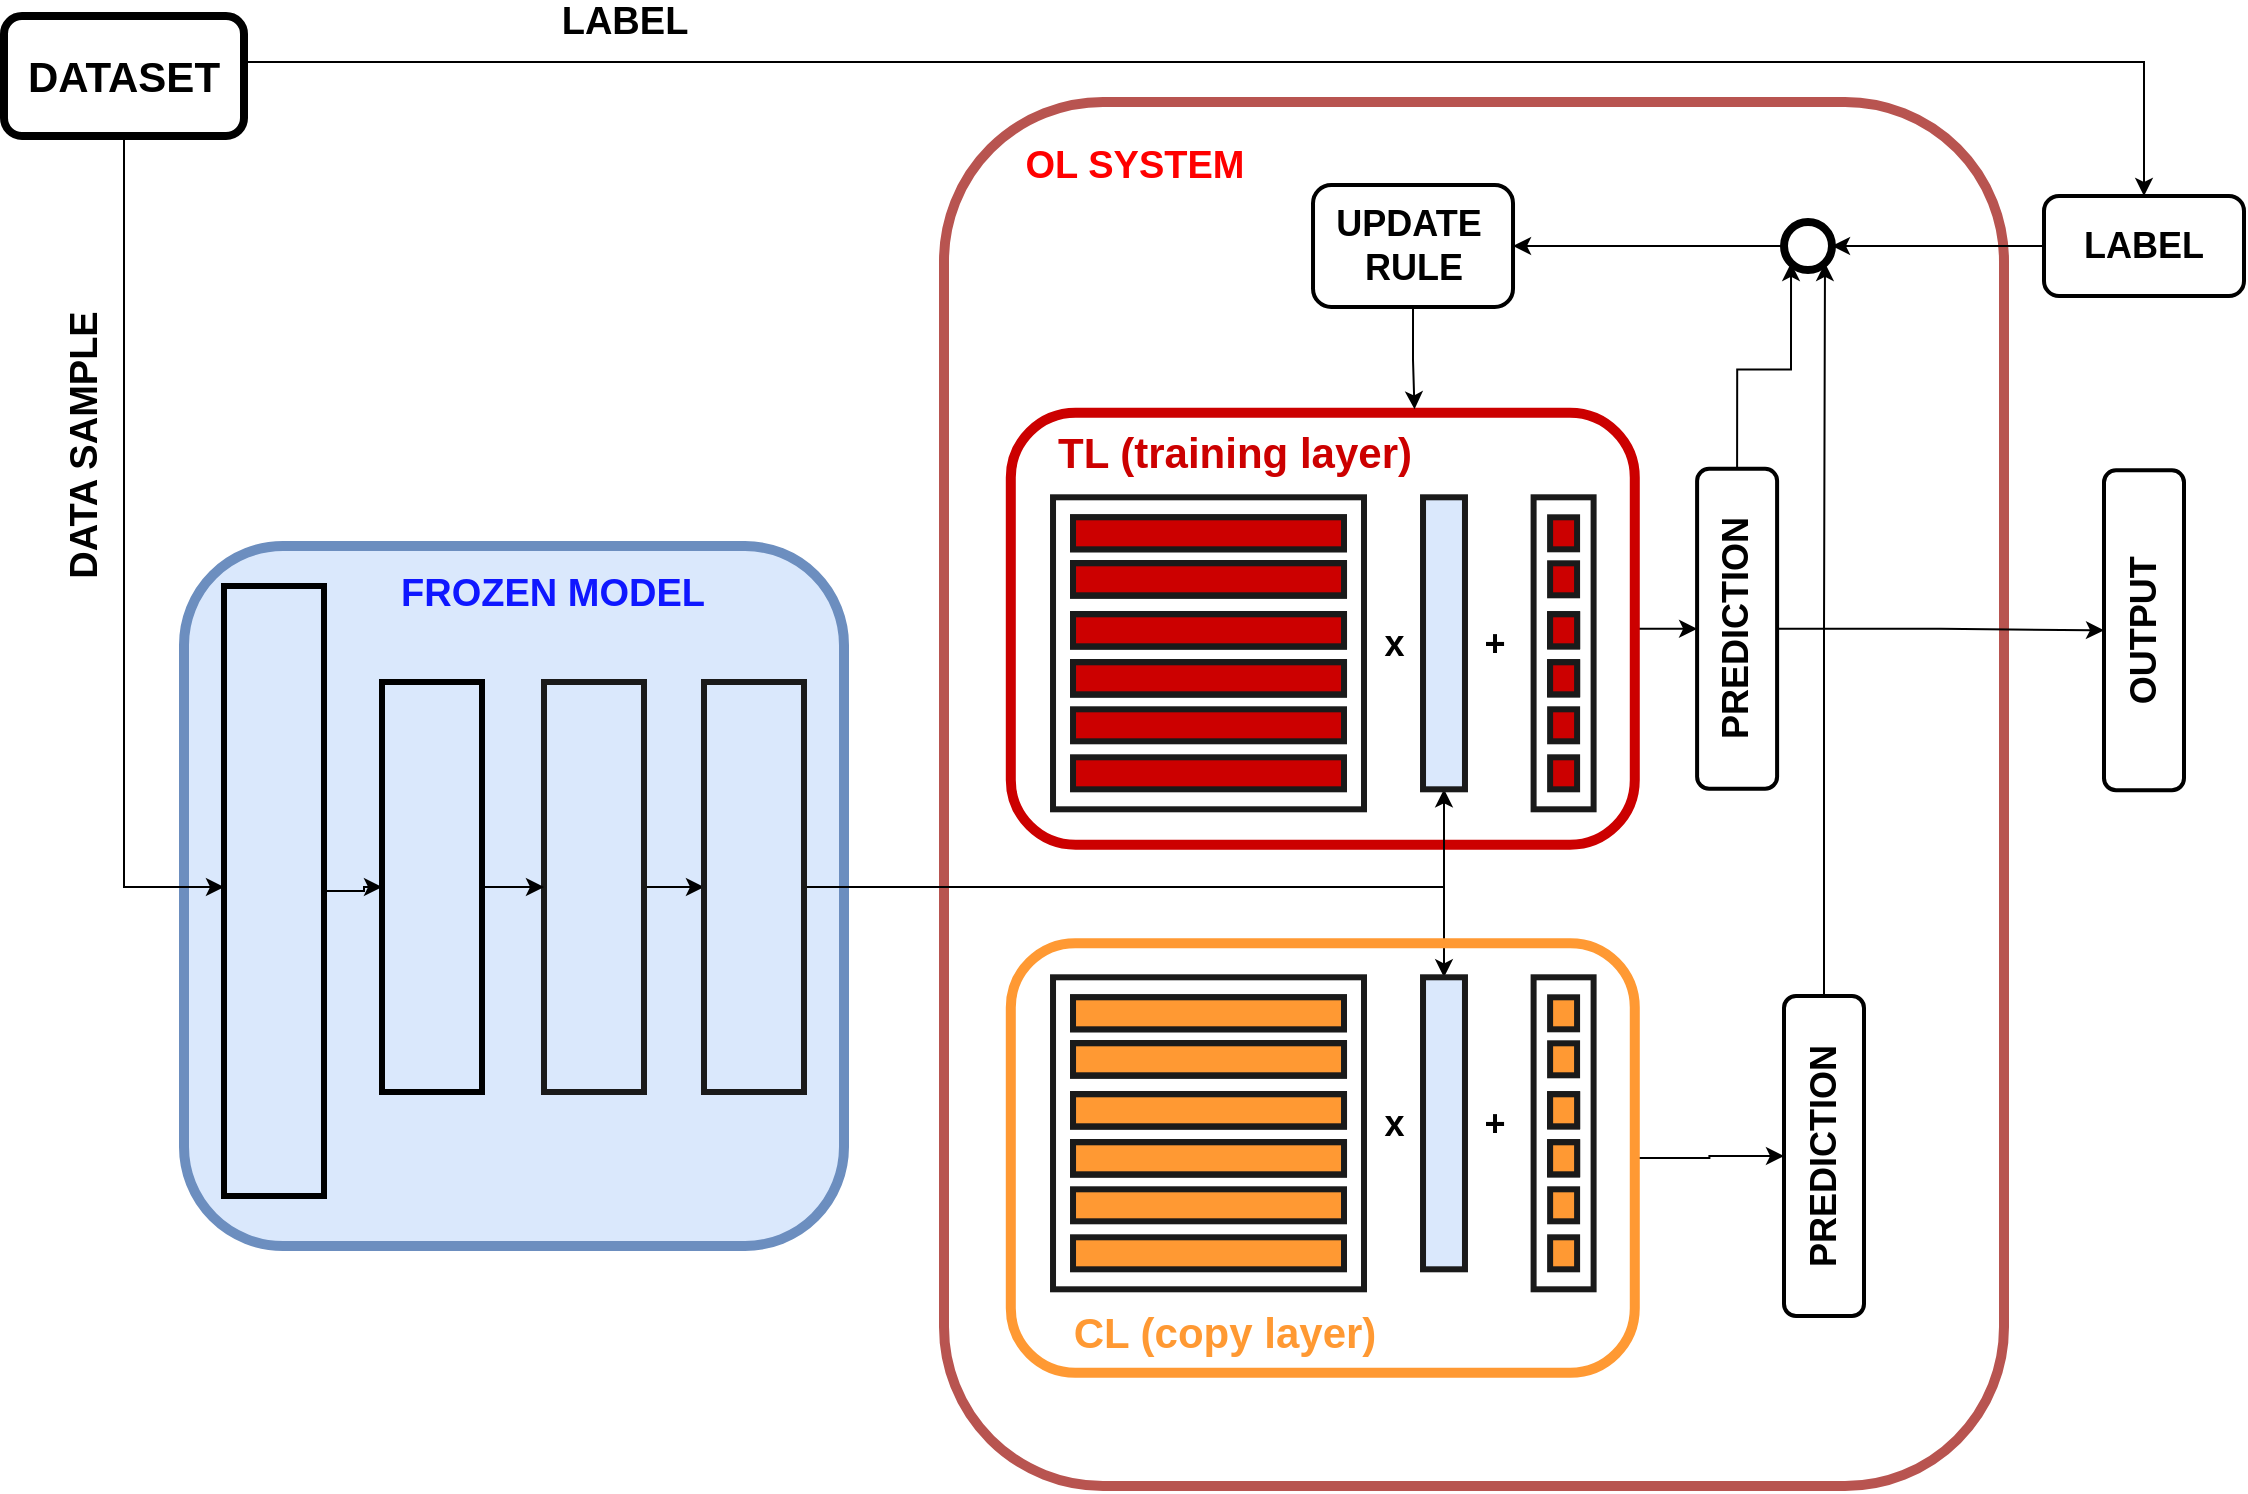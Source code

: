 <mxfile version="16.6.1"><diagram id="-pDA_-JcDbAoSZbiv6Nq" name="Page-1"><mxGraphModel dx="1550" dy="784" grid="1" gridSize="10" guides="1" tooltips="1" connect="1" arrows="1" fold="1" page="1" pageScale="1" pageWidth="1169" pageHeight="827" math="0" shadow="0"><root><mxCell id="0"/><mxCell id="1" parent="0"/><mxCell id="COR0N1jHSTe1fY2n65pP-334" value="" style="rounded=1;whiteSpace=wrap;html=1;fontSize=18;strokeColor=#b85450;strokeWidth=5;fillColor=none;" vertex="1" parent="1"><mxGeometry x="510" y="170" width="530" height="692" as="geometry"/></mxCell><mxCell id="COR0N1jHSTe1fY2n65pP-452" style="edgeStyle=orthogonalEdgeStyle;rounded=0;orthogonalLoop=1;jettySize=auto;html=1;exitX=0.5;exitY=1;exitDx=0;exitDy=0;entryX=0.5;entryY=0;entryDx=0;entryDy=0;fontSize=21;fontColor=#FF9933;" edge="1" parent="1" source="COR0N1jHSTe1fY2n65pP-335" target="COR0N1jHSTe1fY2n65pP-336"><mxGeometry relative="1" as="geometry"/></mxCell><mxCell id="COR0N1jHSTe1fY2n65pP-335" value="" style="rounded=1;whiteSpace=wrap;html=1;fontSize=18;strokeColor=#CC0000;strokeWidth=5;fillColor=none;rotation=-90;" vertex="1" parent="1"><mxGeometry x="591.39" y="277.4" width="216.01" height="311.99" as="geometry"/></mxCell><mxCell id="COR0N1jHSTe1fY2n65pP-331" value="" style="rounded=1;whiteSpace=wrap;html=1;fontSize=18;strokeWidth=5;fillColor=#dae8fc;strokeColor=#6c8ebf;" vertex="1" parent="1"><mxGeometry x="130" y="392" width="330" height="350" as="geometry"/></mxCell><mxCell id="COR0N1jHSTe1fY2n65pP-339" style="edgeStyle=orthogonalEdgeStyle;rounded=0;orthogonalLoop=1;jettySize=auto;html=1;exitX=0.5;exitY=1;exitDx=0;exitDy=0;entryX=0;entryY=0.5;entryDx=0;entryDy=0;fontSize=18;" edge="1" parent="1" source="COR0N1jHSTe1fY2n65pP-38"><mxGeometry relative="1" as="geometry"><mxPoint x="150" y="562.5" as="targetPoint"/><Array as="points"><mxPoint x="100" y="310"/><mxPoint x="100" y="563"/></Array></mxGeometry></mxCell><mxCell id="COR0N1jHSTe1fY2n65pP-365" value="&lt;font color=&quot;#000000&quot; size=&quot;1&quot;&gt;&lt;b style=&quot;font-size: 19px&quot;&gt;DATA SAMPLE&lt;/b&gt;&lt;/font&gt;" style="edgeLabel;html=1;align=center;verticalAlign=middle;resizable=0;points=[];fontSize=17;fontColor=#FF0000;rotation=-90;" vertex="1" connectable="0" parent="COR0N1jHSTe1fY2n65pP-339"><mxGeometry x="-0.59" y="1" relative="1" as="geometry"><mxPoint x="-21" y="68" as="offset"/></mxGeometry></mxCell><mxCell id="COR0N1jHSTe1fY2n65pP-340" style="edgeStyle=orthogonalEdgeStyle;rounded=0;orthogonalLoop=1;jettySize=auto;html=1;exitX=1;exitY=0.5;exitDx=0;exitDy=0;entryX=0.5;entryY=0;entryDx=0;entryDy=0;fontSize=18;" edge="1" parent="1" source="COR0N1jHSTe1fY2n65pP-38" target="COR0N1jHSTe1fY2n65pP-338"><mxGeometry relative="1" as="geometry"><Array as="points"><mxPoint x="160" y="150"/><mxPoint x="1110" y="150"/></Array></mxGeometry></mxCell><mxCell id="COR0N1jHSTe1fY2n65pP-366" value="&lt;b&gt;&lt;font style=&quot;font-size: 19px&quot;&gt;LABEL&lt;/font&gt;&lt;/b&gt;" style="edgeLabel;html=1;align=center;verticalAlign=middle;resizable=0;points=[];fontSize=17;fontColor=#000000;" vertex="1" connectable="0" parent="COR0N1jHSTe1fY2n65pP-340"><mxGeometry x="-0.785" y="-1" relative="1" as="geometry"><mxPoint x="87" y="-21" as="offset"/></mxGeometry></mxCell><mxCell id="COR0N1jHSTe1fY2n65pP-38" value="&lt;font style=&quot;font-size: 21px&quot;&gt;&lt;b&gt;DATASET&lt;/b&gt;&lt;/font&gt;" style="rounded=1;whiteSpace=wrap;html=1;strokeWidth=4;" vertex="1" parent="1"><mxGeometry x="40" y="127" width="120" height="60" as="geometry"/></mxCell><mxCell id="COR0N1jHSTe1fY2n65pP-328" style="edgeStyle=orthogonalEdgeStyle;rounded=0;orthogonalLoop=1;jettySize=auto;html=1;entryX=0;entryY=0.5;entryDx=0;entryDy=0;fontSize=18;" edge="1" parent="1" source="COR0N1jHSTe1fY2n65pP-223" target="COR0N1jHSTe1fY2n65pP-230"><mxGeometry relative="1" as="geometry"/></mxCell><mxCell id="COR0N1jHSTe1fY2n65pP-223" value="" style="rounded=0;whiteSpace=wrap;html=1;fillColor=#dae8fc;strokeColor=#000000;strokeWidth=3;" vertex="1" parent="1"><mxGeometry x="150" y="412" width="50" height="305" as="geometry"/></mxCell><mxCell id="COR0N1jHSTe1fY2n65pP-330" style="edgeStyle=orthogonalEdgeStyle;rounded=0;orthogonalLoop=1;jettySize=auto;html=1;exitX=1;exitY=0.5;exitDx=0;exitDy=0;entryX=0;entryY=0.5;entryDx=0;entryDy=0;fontSize=18;" edge="1" parent="1" source="COR0N1jHSTe1fY2n65pP-225" target="COR0N1jHSTe1fY2n65pP-235"><mxGeometry relative="1" as="geometry"/></mxCell><mxCell id="COR0N1jHSTe1fY2n65pP-225" value="" style="rounded=0;whiteSpace=wrap;html=1;fillColor=#dae8fc;strokeColor=#1A1A1A;strokeWidth=3;" vertex="1" parent="1"><mxGeometry x="310" y="460" width="50" height="205" as="geometry"/></mxCell><mxCell id="COR0N1jHSTe1fY2n65pP-329" style="edgeStyle=orthogonalEdgeStyle;rounded=0;orthogonalLoop=1;jettySize=auto;html=1;entryX=0;entryY=0.5;entryDx=0;entryDy=0;fontSize=18;" edge="1" parent="1" source="COR0N1jHSTe1fY2n65pP-230" target="COR0N1jHSTe1fY2n65pP-225"><mxGeometry relative="1" as="geometry"/></mxCell><mxCell id="COR0N1jHSTe1fY2n65pP-230" value="" style="rounded=0;whiteSpace=wrap;html=1;fillColor=#dae8fc;strokeColor=#000000;strokeWidth=3;" vertex="1" parent="1"><mxGeometry x="229" y="460" width="50" height="205" as="geometry"/></mxCell><mxCell id="COR0N1jHSTe1fY2n65pP-448" style="edgeStyle=orthogonalEdgeStyle;rounded=0;orthogonalLoop=1;jettySize=auto;html=1;exitX=1;exitY=0.5;exitDx=0;exitDy=0;entryX=0.5;entryY=0;entryDx=0;entryDy=0;fontSize=19;fontColor=#000000;" edge="1" parent="1" source="COR0N1jHSTe1fY2n65pP-235" target="COR0N1jHSTe1fY2n65pP-414"><mxGeometry relative="1" as="geometry"/></mxCell><mxCell id="COR0N1jHSTe1fY2n65pP-449" style="edgeStyle=orthogonalEdgeStyle;rounded=0;orthogonalLoop=1;jettySize=auto;html=1;exitX=1;exitY=0.5;exitDx=0;exitDy=0;entryX=0.5;entryY=1;entryDx=0;entryDy=0;fontSize=19;fontColor=#000000;" edge="1" parent="1" source="COR0N1jHSTe1fY2n65pP-235" target="COR0N1jHSTe1fY2n65pP-368"><mxGeometry relative="1" as="geometry"/></mxCell><mxCell id="COR0N1jHSTe1fY2n65pP-235" value="" style="rounded=0;whiteSpace=wrap;html=1;fillColor=#dae8fc;strokeColor=#1A1A1A;strokeWidth=3;" vertex="1" parent="1"><mxGeometry x="390" y="460" width="50" height="205" as="geometry"/></mxCell><mxCell id="COR0N1jHSTe1fY2n65pP-350" style="edgeStyle=orthogonalEdgeStyle;rounded=0;orthogonalLoop=1;jettySize=auto;html=1;exitX=0.5;exitY=1;exitDx=0;exitDy=0;fontSize=19;fontColor=#000000;entryX=0.5;entryY=0;entryDx=0;entryDy=0;" edge="1" parent="1" source="COR0N1jHSTe1fY2n65pP-336" target="COR0N1jHSTe1fY2n65pP-351"><mxGeometry relative="1" as="geometry"><mxPoint x="879" y="563" as="targetPoint"/></mxGeometry></mxCell><mxCell id="COR0N1jHSTe1fY2n65pP-456" style="edgeStyle=orthogonalEdgeStyle;rounded=0;orthogonalLoop=1;jettySize=auto;html=1;exitX=1;exitY=0.5;exitDx=0;exitDy=0;entryX=0;entryY=1;entryDx=0;entryDy=0;fontSize=21;fontColor=#FF9933;" edge="1" parent="1" source="COR0N1jHSTe1fY2n65pP-336" target="COR0N1jHSTe1fY2n65pP-357"><mxGeometry relative="1" as="geometry"/></mxCell><mxCell id="COR0N1jHSTe1fY2n65pP-336" value="&lt;b&gt;PREDICTION&lt;/b&gt;" style="rounded=1;whiteSpace=wrap;html=1;fontSize=18;strokeColor=#000000;strokeWidth=2;fillColor=none;rotation=-90;" vertex="1" parent="1"><mxGeometry x="826.55" y="413.4" width="160" height="40" as="geometry"/></mxCell><mxCell id="COR0N1jHSTe1fY2n65pP-458" style="edgeStyle=orthogonalEdgeStyle;rounded=0;orthogonalLoop=1;jettySize=auto;html=1;exitX=0.5;exitY=1;exitDx=0;exitDy=0;entryX=1.008;entryY=0.647;entryDx=0;entryDy=0;entryPerimeter=0;fontSize=21;fontColor=#FF9933;" edge="1" parent="1" source="COR0N1jHSTe1fY2n65pP-337" target="COR0N1jHSTe1fY2n65pP-335"><mxGeometry relative="1" as="geometry"/></mxCell><mxCell id="COR0N1jHSTe1fY2n65pP-337" value="&lt;b&gt;UPDATE&amp;nbsp;&lt;br&gt;RULE&lt;br&gt;&lt;/b&gt;" style="rounded=1;whiteSpace=wrap;html=1;fontSize=18;strokeColor=#000000;strokeWidth=2;fillColor=none;rotation=0;" vertex="1" parent="1"><mxGeometry x="694.51" y="211.5" width="100" height="61" as="geometry"/></mxCell><mxCell id="COR0N1jHSTe1fY2n65pP-358" style="edgeStyle=orthogonalEdgeStyle;rounded=0;orthogonalLoop=1;jettySize=auto;html=1;exitX=0;exitY=0.5;exitDx=0;exitDy=0;entryX=1;entryY=0.5;entryDx=0;entryDy=0;fontSize=19;fontColor=#000000;" edge="1" parent="1" source="COR0N1jHSTe1fY2n65pP-338" target="COR0N1jHSTe1fY2n65pP-357"><mxGeometry relative="1" as="geometry"/></mxCell><mxCell id="COR0N1jHSTe1fY2n65pP-338" value="&lt;b&gt;LABEL&lt;/b&gt;" style="rounded=1;whiteSpace=wrap;html=1;fontSize=18;strokeColor=#000000;strokeWidth=2;fillColor=none;rotation=0;" vertex="1" parent="1"><mxGeometry x="1060" y="217" width="100" height="50" as="geometry"/></mxCell><mxCell id="COR0N1jHSTe1fY2n65pP-351" value="&lt;b&gt;OUTPUT&lt;/b&gt;" style="rounded=1;whiteSpace=wrap;html=1;fontSize=18;strokeColor=#000000;strokeWidth=2;fillColor=none;rotation=-90;" vertex="1" parent="1"><mxGeometry x="1030" y="414.15" width="160" height="40" as="geometry"/></mxCell><mxCell id="COR0N1jHSTe1fY2n65pP-352" value="&lt;b&gt;&lt;font color=&quot;#0f17ff&quot;&gt;FROZEN MODEL&lt;/font&gt;&lt;/b&gt;" style="text;html=1;align=center;verticalAlign=middle;resizable=0;points=[];autosize=1;strokeColor=none;fillColor=none;fontSize=19;fontColor=#000000;" vertex="1" parent="1"><mxGeometry x="229" y="401" width="170" height="30" as="geometry"/></mxCell><mxCell id="COR0N1jHSTe1fY2n65pP-353" value="&lt;b&gt;&lt;font color=&quot;#ff0000&quot;&gt;OL SYSTEM&lt;/font&gt;&lt;/b&gt;" style="text;html=1;align=center;verticalAlign=middle;resizable=0;points=[];autosize=1;strokeColor=none;fillColor=none;fontSize=19;fontColor=#000000;" vertex="1" parent="1"><mxGeometry x="540" y="187" width="130" height="30" as="geometry"/></mxCell><mxCell id="COR0N1jHSTe1fY2n65pP-457" style="edgeStyle=orthogonalEdgeStyle;rounded=0;orthogonalLoop=1;jettySize=auto;html=1;exitX=0;exitY=0.5;exitDx=0;exitDy=0;entryX=1;entryY=0.5;entryDx=0;entryDy=0;fontSize=21;fontColor=#FF9933;" edge="1" parent="1" source="COR0N1jHSTe1fY2n65pP-357" target="COR0N1jHSTe1fY2n65pP-337"><mxGeometry relative="1" as="geometry"/></mxCell><mxCell id="COR0N1jHSTe1fY2n65pP-357" value="" style="ellipse;whiteSpace=wrap;html=1;aspect=fixed;fontSize=19;fontColor=#000000;strokeColor=#000000;strokeWidth=4;fillColor=none;" vertex="1" parent="1"><mxGeometry x="930" y="230" width="24" height="24" as="geometry"/></mxCell><mxCell id="COR0N1jHSTe1fY2n65pP-368" value="" style="rounded=0;whiteSpace=wrap;html=1;fillColor=#dae8fc;strokeColor=#1A1A1A;strokeWidth=3;" vertex="1" parent="1"><mxGeometry x="749.51" y="367.65" width="20.98" height="146" as="geometry"/></mxCell><mxCell id="COR0N1jHSTe1fY2n65pP-369" value="" style="rounded=0;whiteSpace=wrap;html=1;fillColor=none;strokeColor=#1A1A1A;strokeWidth=3;" vertex="1" parent="1"><mxGeometry x="804.8" y="367.65" width="30" height="156" as="geometry"/></mxCell><mxCell id="COR0N1jHSTe1fY2n65pP-370" value="" style="rounded=0;whiteSpace=wrap;html=1;fillColor=none;strokeColor=#1A1A1A;strokeWidth=3;" vertex="1" parent="1"><mxGeometry x="564.51" y="367.65" width="155.49" height="156" as="geometry"/></mxCell><mxCell id="COR0N1jHSTe1fY2n65pP-371" value="" style="rounded=0;whiteSpace=wrap;html=1;fillColor=none;strokeColor=#1A1A1A;strokeWidth=3;" vertex="1" parent="1"><mxGeometry x="574.51" y="377.65" width="135.49" height="16" as="geometry"/></mxCell><mxCell id="COR0N1jHSTe1fY2n65pP-372" value="" style="rounded=0;whiteSpace=wrap;html=1;fillColor=none;strokeColor=#1A1A1A;strokeWidth=3;" vertex="1" parent="1"><mxGeometry x="574.51" y="400.65" width="135.49" height="16" as="geometry"/></mxCell><mxCell id="COR0N1jHSTe1fY2n65pP-373" value="" style="rounded=0;whiteSpace=wrap;html=1;fillColor=#CCCCCC;strokeColor=#1A1A1A;strokeWidth=3;" vertex="1" parent="1"><mxGeometry x="574.51" y="426.15" width="135.49" height="16" as="geometry"/></mxCell><mxCell id="COR0N1jHSTe1fY2n65pP-374" value="" style="rounded=0;whiteSpace=wrap;html=1;fillColor=#CCCCCC;strokeColor=#1A1A1A;strokeWidth=3;" vertex="1" parent="1"><mxGeometry x="574.51" y="450.15" width="135.49" height="16" as="geometry"/></mxCell><mxCell id="COR0N1jHSTe1fY2n65pP-375" value="" style="rounded=0;whiteSpace=wrap;html=1;fillColor=#CC0000;strokeColor=#1A1A1A;strokeWidth=3;" vertex="1" parent="1"><mxGeometry x="574.51" y="473.65" width="135.49" height="16" as="geometry"/></mxCell><mxCell id="COR0N1jHSTe1fY2n65pP-376" value="" style="rounded=0;whiteSpace=wrap;html=1;fillColor=#CC0000;strokeColor=#1A1A1A;strokeWidth=3;" vertex="1" parent="1"><mxGeometry x="574.51" y="497.65" width="135.49" height="16" as="geometry"/></mxCell><mxCell id="COR0N1jHSTe1fY2n65pP-377" value="" style="rounded=0;whiteSpace=wrap;html=1;fillColor=#CC0000;strokeColor=#1A1A1A;strokeWidth=3;" vertex="1" parent="1"><mxGeometry x="574.51" y="377.65" width="135.49" height="16" as="geometry"/></mxCell><mxCell id="COR0N1jHSTe1fY2n65pP-378" value="" style="rounded=0;whiteSpace=wrap;html=1;fillColor=#CCCCCC;strokeColor=#1A1A1A;strokeWidth=3;" vertex="1" parent="1"><mxGeometry x="574.51" y="400.65" width="135.49" height="16" as="geometry"/></mxCell><mxCell id="COR0N1jHSTe1fY2n65pP-379" value="" style="rounded=0;whiteSpace=wrap;html=1;fillColor=#CC0000;strokeColor=#1A1A1A;strokeWidth=3;" vertex="1" parent="1"><mxGeometry x="813.05" y="377.65" width="13.49" height="16" as="geometry"/></mxCell><mxCell id="COR0N1jHSTe1fY2n65pP-380" value="" style="rounded=0;whiteSpace=wrap;html=1;fillColor=#CC0000;strokeColor=#1A1A1A;strokeWidth=3;" vertex="1" parent="1"><mxGeometry x="813.05" y="400.65" width="13.49" height="16" as="geometry"/></mxCell><mxCell id="COR0N1jHSTe1fY2n65pP-381" value="" style="rounded=0;whiteSpace=wrap;html=1;fillColor=#CCCCCC;strokeColor=#1A1A1A;strokeWidth=3;" vertex="1" parent="1"><mxGeometry x="813.05" y="426.15" width="13.49" height="16" as="geometry"/></mxCell><mxCell id="COR0N1jHSTe1fY2n65pP-382" value="" style="rounded=0;whiteSpace=wrap;html=1;fillColor=#CCCCCC;strokeColor=#1A1A1A;strokeWidth=3;" vertex="1" parent="1"><mxGeometry x="813.05" y="450.15" width="13.49" height="16" as="geometry"/></mxCell><mxCell id="COR0N1jHSTe1fY2n65pP-383" value="" style="rounded=0;whiteSpace=wrap;html=1;fillColor=#CC0000;strokeColor=#1A1A1A;strokeWidth=3;" vertex="1" parent="1"><mxGeometry x="813.06" y="473.65" width="13.49" height="16" as="geometry"/></mxCell><mxCell id="COR0N1jHSTe1fY2n65pP-384" value="" style="rounded=0;whiteSpace=wrap;html=1;fillColor=#CC0000;strokeColor=#1A1A1A;strokeWidth=3;" vertex="1" parent="1"><mxGeometry x="813.06" y="497.65" width="13.49" height="16" as="geometry"/></mxCell><mxCell id="COR0N1jHSTe1fY2n65pP-389" value="&lt;b&gt;&lt;font style=&quot;font-size: 18px&quot;&gt;x&amp;nbsp; &amp;nbsp; &amp;nbsp; &amp;nbsp; +&lt;/font&gt;&lt;/b&gt;" style="text;html=1;align=center;verticalAlign=middle;resizable=0;points=[];autosize=1;strokeColor=none;fillColor=none;fontSize=17;fontColor=#000000;" vertex="1" parent="1"><mxGeometry x="720" y="425.65" width="80" height="30" as="geometry"/></mxCell><mxCell id="COR0N1jHSTe1fY2n65pP-397" value="" style="rounded=0;whiteSpace=wrap;html=1;fillColor=#CCCCCC;strokeColor=#1A1A1A;strokeWidth=3;" vertex="1" parent="1"><mxGeometry x="574.51" y="450.15" width="135.49" height="16" as="geometry"/></mxCell><mxCell id="COR0N1jHSTe1fY2n65pP-398" value="" style="rounded=0;whiteSpace=wrap;html=1;fillColor=#CCCCCC;strokeColor=#1A1A1A;strokeWidth=3;" vertex="1" parent="1"><mxGeometry x="574.51" y="426.15" width="135.49" height="16" as="geometry"/></mxCell><mxCell id="COR0N1jHSTe1fY2n65pP-399" value="" style="rounded=0;whiteSpace=wrap;html=1;fillColor=#CCCCCC;strokeColor=#1A1A1A;strokeWidth=3;" vertex="1" parent="1"><mxGeometry x="574.51" y="400.65" width="135.49" height="16" as="geometry"/></mxCell><mxCell id="COR0N1jHSTe1fY2n65pP-400" value="" style="rounded=0;whiteSpace=wrap;html=1;fillColor=#CCCCCC;strokeColor=#1A1A1A;strokeWidth=3;" vertex="1" parent="1"><mxGeometry x="574.51" y="450.15" width="135.49" height="16" as="geometry"/></mxCell><mxCell id="COR0N1jHSTe1fY2n65pP-401" value="" style="rounded=0;whiteSpace=wrap;html=1;fillColor=#CCCCCC;strokeColor=#1A1A1A;strokeWidth=3;" vertex="1" parent="1"><mxGeometry x="574.51" y="426.15" width="135.49" height="16" as="geometry"/></mxCell><mxCell id="COR0N1jHSTe1fY2n65pP-402" value="" style="rounded=0;whiteSpace=wrap;html=1;fillColor=#CCCCCC;strokeColor=#1A1A1A;strokeWidth=3;" vertex="1" parent="1"><mxGeometry x="574.51" y="400.65" width="135.49" height="16" as="geometry"/></mxCell><mxCell id="COR0N1jHSTe1fY2n65pP-403" value="" style="rounded=0;whiteSpace=wrap;html=1;fillColor=#CCCCCC;strokeColor=#1A1A1A;strokeWidth=3;" vertex="1" parent="1"><mxGeometry x="574.52" y="450.15" width="135.49" height="16" as="geometry"/></mxCell><mxCell id="COR0N1jHSTe1fY2n65pP-404" value="" style="rounded=0;whiteSpace=wrap;html=1;fillColor=#CCCCCC;strokeColor=#1A1A1A;strokeWidth=3;" vertex="1" parent="1"><mxGeometry x="574.52" y="426.15" width="135.49" height="16" as="geometry"/></mxCell><mxCell id="COR0N1jHSTe1fY2n65pP-405" value="" style="rounded=0;whiteSpace=wrap;html=1;fillColor=#CCCCCC;strokeColor=#1A1A1A;strokeWidth=3;" vertex="1" parent="1"><mxGeometry x="574.52" y="400.65" width="135.49" height="16" as="geometry"/></mxCell><mxCell id="COR0N1jHSTe1fY2n65pP-406" value="" style="rounded=0;whiteSpace=wrap;html=1;fillColor=#CCCCCC;strokeColor=#1A1A1A;strokeWidth=3;" vertex="1" parent="1"><mxGeometry x="813.06" y="426.15" width="13.49" height="16" as="geometry"/></mxCell><mxCell id="COR0N1jHSTe1fY2n65pP-407" value="" style="rounded=0;whiteSpace=wrap;html=1;fillColor=#CCCCCC;strokeColor=#1A1A1A;strokeWidth=3;" vertex="1" parent="1"><mxGeometry x="813.06" y="450.15" width="13.49" height="16" as="geometry"/></mxCell><mxCell id="COR0N1jHSTe1fY2n65pP-408" value="" style="rounded=0;whiteSpace=wrap;html=1;fillColor=#CC0000;strokeColor=#1A1A1A;strokeWidth=3;" vertex="1" parent="1"><mxGeometry x="574.52" y="450.15" width="135.49" height="16" as="geometry"/></mxCell><mxCell id="COR0N1jHSTe1fY2n65pP-409" value="" style="rounded=0;whiteSpace=wrap;html=1;fillColor=#CC0000;strokeColor=#1A1A1A;strokeWidth=3;" vertex="1" parent="1"><mxGeometry x="574.52" y="426.15" width="135.49" height="16" as="geometry"/></mxCell><mxCell id="COR0N1jHSTe1fY2n65pP-410" value="" style="rounded=0;whiteSpace=wrap;html=1;fillColor=#CC0000;strokeColor=#1A1A1A;strokeWidth=3;" vertex="1" parent="1"><mxGeometry x="574.52" y="400.65" width="135.49" height="16" as="geometry"/></mxCell><mxCell id="COR0N1jHSTe1fY2n65pP-411" value="" style="rounded=0;whiteSpace=wrap;html=1;fillColor=#CC0000;strokeColor=#1A1A1A;strokeWidth=3;" vertex="1" parent="1"><mxGeometry x="813.06" y="426.15" width="13.49" height="16" as="geometry"/></mxCell><mxCell id="COR0N1jHSTe1fY2n65pP-412" value="" style="rounded=0;whiteSpace=wrap;html=1;fillColor=#CC0000;strokeColor=#1A1A1A;strokeWidth=3;" vertex="1" parent="1"><mxGeometry x="813.06" y="450.15" width="13.49" height="16" as="geometry"/></mxCell><mxCell id="COR0N1jHSTe1fY2n65pP-454" style="edgeStyle=orthogonalEdgeStyle;rounded=0;orthogonalLoop=1;jettySize=auto;html=1;exitX=0.5;exitY=1;exitDx=0;exitDy=0;entryX=0.5;entryY=0;entryDx=0;entryDy=0;fontSize=21;fontColor=#FF9933;" edge="1" parent="1" source="COR0N1jHSTe1fY2n65pP-413" target="COR0N1jHSTe1fY2n65pP-453"><mxGeometry relative="1" as="geometry"/></mxCell><mxCell id="COR0N1jHSTe1fY2n65pP-413" value="" style="rounded=1;whiteSpace=wrap;html=1;fontSize=18;strokeColor=#FF9933;strokeWidth=5;fillColor=none;rotation=-90;" vertex="1" parent="1"><mxGeometry x="591.99" y="541.99" width="214.81" height="311.99" as="geometry"/></mxCell><mxCell id="COR0N1jHSTe1fY2n65pP-414" value="" style="rounded=0;whiteSpace=wrap;html=1;fillColor=#dae8fc;strokeColor=#1A1A1A;strokeWidth=3;" vertex="1" parent="1"><mxGeometry x="749.51" y="607.65" width="20.98" height="146" as="geometry"/></mxCell><mxCell id="COR0N1jHSTe1fY2n65pP-415" value="" style="rounded=0;whiteSpace=wrap;html=1;fillColor=none;strokeColor=#1A1A1A;strokeWidth=3;" vertex="1" parent="1"><mxGeometry x="804.8" y="607.65" width="30" height="156" as="geometry"/></mxCell><mxCell id="COR0N1jHSTe1fY2n65pP-416" value="" style="rounded=0;whiteSpace=wrap;html=1;fillColor=none;strokeColor=#1A1A1A;strokeWidth=3;" vertex="1" parent="1"><mxGeometry x="564.51" y="607.65" width="155.49" height="156" as="geometry"/></mxCell><mxCell id="COR0N1jHSTe1fY2n65pP-417" value="" style="rounded=0;whiteSpace=wrap;html=1;fillColor=none;strokeColor=#1A1A1A;strokeWidth=3;" vertex="1" parent="1"><mxGeometry x="574.51" y="617.65" width="135.49" height="16" as="geometry"/></mxCell><mxCell id="COR0N1jHSTe1fY2n65pP-418" value="" style="rounded=0;whiteSpace=wrap;html=1;fillColor=none;strokeColor=#1A1A1A;strokeWidth=3;" vertex="1" parent="1"><mxGeometry x="574.51" y="640.65" width="135.49" height="16" as="geometry"/></mxCell><mxCell id="COR0N1jHSTe1fY2n65pP-419" value="" style="rounded=0;whiteSpace=wrap;html=1;fillColor=#CCCCCC;strokeColor=#1A1A1A;strokeWidth=3;" vertex="1" parent="1"><mxGeometry x="574.51" y="666.15" width="135.49" height="16" as="geometry"/></mxCell><mxCell id="COR0N1jHSTe1fY2n65pP-420" value="" style="rounded=0;whiteSpace=wrap;html=1;fillColor=#CCCCCC;strokeColor=#1A1A1A;strokeWidth=3;" vertex="1" parent="1"><mxGeometry x="574.51" y="690.15" width="135.49" height="16" as="geometry"/></mxCell><mxCell id="COR0N1jHSTe1fY2n65pP-421" value="" style="rounded=0;whiteSpace=wrap;html=1;fillColor=#FF9933;strokeColor=#1A1A1A;strokeWidth=3;" vertex="1" parent="1"><mxGeometry x="574.51" y="713.65" width="135.49" height="16" as="geometry"/></mxCell><mxCell id="COR0N1jHSTe1fY2n65pP-422" value="" style="rounded=0;whiteSpace=wrap;html=1;fillColor=#FF9933;strokeColor=#1A1A1A;strokeWidth=3;" vertex="1" parent="1"><mxGeometry x="574.51" y="737.65" width="135.49" height="16" as="geometry"/></mxCell><mxCell id="COR0N1jHSTe1fY2n65pP-423" value="" style="rounded=0;whiteSpace=wrap;html=1;fillColor=#FF9933;strokeColor=#1A1A1A;strokeWidth=3;" vertex="1" parent="1"><mxGeometry x="574.51" y="617.65" width="135.49" height="16" as="geometry"/></mxCell><mxCell id="COR0N1jHSTe1fY2n65pP-424" value="" style="rounded=0;whiteSpace=wrap;html=1;fillColor=#CCCCCC;strokeColor=#1A1A1A;strokeWidth=3;" vertex="1" parent="1"><mxGeometry x="574.51" y="640.65" width="135.49" height="16" as="geometry"/></mxCell><mxCell id="COR0N1jHSTe1fY2n65pP-425" value="" style="rounded=0;whiteSpace=wrap;html=1;fillColor=#FF9933;strokeColor=#1A1A1A;strokeWidth=3;" vertex="1" parent="1"><mxGeometry x="813.05" y="617.65" width="13.49" height="16" as="geometry"/></mxCell><mxCell id="COR0N1jHSTe1fY2n65pP-426" value="" style="rounded=0;whiteSpace=wrap;html=1;fillColor=#FF9933;strokeColor=#1A1A1A;strokeWidth=3;" vertex="1" parent="1"><mxGeometry x="813.05" y="640.65" width="13.49" height="16" as="geometry"/></mxCell><mxCell id="COR0N1jHSTe1fY2n65pP-427" value="" style="rounded=0;whiteSpace=wrap;html=1;fillColor=#CCCCCC;strokeColor=#1A1A1A;strokeWidth=3;" vertex="1" parent="1"><mxGeometry x="813.05" y="666.15" width="13.49" height="16" as="geometry"/></mxCell><mxCell id="COR0N1jHSTe1fY2n65pP-428" value="" style="rounded=0;whiteSpace=wrap;html=1;fillColor=#CCCCCC;strokeColor=#1A1A1A;strokeWidth=3;" vertex="1" parent="1"><mxGeometry x="813.05" y="690.15" width="13.49" height="16" as="geometry"/></mxCell><mxCell id="COR0N1jHSTe1fY2n65pP-429" value="" style="rounded=0;whiteSpace=wrap;html=1;fillColor=#FF9933;strokeColor=#1A1A1A;strokeWidth=3;" vertex="1" parent="1"><mxGeometry x="813.06" y="713.65" width="13.49" height="16" as="geometry"/></mxCell><mxCell id="COR0N1jHSTe1fY2n65pP-430" value="" style="rounded=0;whiteSpace=wrap;html=1;fillColor=#FF9933;strokeColor=#1A1A1A;strokeWidth=3;" vertex="1" parent="1"><mxGeometry x="813.06" y="737.65" width="13.49" height="16" as="geometry"/></mxCell><mxCell id="COR0N1jHSTe1fY2n65pP-431" value="&lt;b&gt;&lt;font style=&quot;font-size: 18px&quot;&gt;x&amp;nbsp; &amp;nbsp; &amp;nbsp; &amp;nbsp; +&lt;/font&gt;&lt;/b&gt;" style="text;html=1;align=center;verticalAlign=middle;resizable=0;points=[];autosize=1;strokeColor=none;fillColor=none;fontSize=17;fontColor=#000000;" vertex="1" parent="1"><mxGeometry x="720" y="665.65" width="80" height="30" as="geometry"/></mxCell><mxCell id="COR0N1jHSTe1fY2n65pP-432" value="" style="rounded=0;whiteSpace=wrap;html=1;fillColor=#CCCCCC;strokeColor=#1A1A1A;strokeWidth=3;" vertex="1" parent="1"><mxGeometry x="574.51" y="690.15" width="135.49" height="16" as="geometry"/></mxCell><mxCell id="COR0N1jHSTe1fY2n65pP-433" value="" style="rounded=0;whiteSpace=wrap;html=1;fillColor=#CCCCCC;strokeColor=#1A1A1A;strokeWidth=3;" vertex="1" parent="1"><mxGeometry x="574.51" y="666.15" width="135.49" height="16" as="geometry"/></mxCell><mxCell id="COR0N1jHSTe1fY2n65pP-434" value="" style="rounded=0;whiteSpace=wrap;html=1;fillColor=#CCCCCC;strokeColor=#1A1A1A;strokeWidth=3;" vertex="1" parent="1"><mxGeometry x="574.51" y="640.65" width="135.49" height="16" as="geometry"/></mxCell><mxCell id="COR0N1jHSTe1fY2n65pP-435" value="" style="rounded=0;whiteSpace=wrap;html=1;fillColor=#CCCCCC;strokeColor=#1A1A1A;strokeWidth=3;" vertex="1" parent="1"><mxGeometry x="574.51" y="690.15" width="135.49" height="16" as="geometry"/></mxCell><mxCell id="COR0N1jHSTe1fY2n65pP-436" value="" style="rounded=0;whiteSpace=wrap;html=1;fillColor=#CCCCCC;strokeColor=#1A1A1A;strokeWidth=3;" vertex="1" parent="1"><mxGeometry x="574.51" y="666.15" width="135.49" height="16" as="geometry"/></mxCell><mxCell id="COR0N1jHSTe1fY2n65pP-437" value="" style="rounded=0;whiteSpace=wrap;html=1;fillColor=#CCCCCC;strokeColor=#1A1A1A;strokeWidth=3;" vertex="1" parent="1"><mxGeometry x="574.51" y="640.65" width="135.49" height="16" as="geometry"/></mxCell><mxCell id="COR0N1jHSTe1fY2n65pP-438" value="" style="rounded=0;whiteSpace=wrap;html=1;fillColor=#CCCCCC;strokeColor=#1A1A1A;strokeWidth=3;" vertex="1" parent="1"><mxGeometry x="574.52" y="690.15" width="135.49" height="16" as="geometry"/></mxCell><mxCell id="COR0N1jHSTe1fY2n65pP-439" value="" style="rounded=0;whiteSpace=wrap;html=1;fillColor=#CCCCCC;strokeColor=#1A1A1A;strokeWidth=3;" vertex="1" parent="1"><mxGeometry x="574.52" y="666.15" width="135.49" height="16" as="geometry"/></mxCell><mxCell id="COR0N1jHSTe1fY2n65pP-440" value="" style="rounded=0;whiteSpace=wrap;html=1;fillColor=#CCCCCC;strokeColor=#1A1A1A;strokeWidth=3;" vertex="1" parent="1"><mxGeometry x="574.52" y="640.65" width="135.49" height="16" as="geometry"/></mxCell><mxCell id="COR0N1jHSTe1fY2n65pP-441" value="" style="rounded=0;whiteSpace=wrap;html=1;fillColor=#CCCCCC;strokeColor=#1A1A1A;strokeWidth=3;" vertex="1" parent="1"><mxGeometry x="813.06" y="666.15" width="13.49" height="16" as="geometry"/></mxCell><mxCell id="COR0N1jHSTe1fY2n65pP-442" value="" style="rounded=0;whiteSpace=wrap;html=1;fillColor=#CCCCCC;strokeColor=#1A1A1A;strokeWidth=3;" vertex="1" parent="1"><mxGeometry x="813.06" y="690.15" width="13.49" height="16" as="geometry"/></mxCell><mxCell id="COR0N1jHSTe1fY2n65pP-443" value="" style="rounded=0;whiteSpace=wrap;html=1;fillColor=#FF9933;strokeColor=#1A1A1A;strokeWidth=3;" vertex="1" parent="1"><mxGeometry x="574.52" y="690.15" width="135.49" height="16" as="geometry"/></mxCell><mxCell id="COR0N1jHSTe1fY2n65pP-444" value="" style="rounded=0;whiteSpace=wrap;html=1;fillColor=#FF9933;strokeColor=#1A1A1A;strokeWidth=3;" vertex="1" parent="1"><mxGeometry x="574.52" y="666.15" width="135.49" height="16" as="geometry"/></mxCell><mxCell id="COR0N1jHSTe1fY2n65pP-445" value="" style="rounded=0;whiteSpace=wrap;html=1;fillColor=#FF9933;strokeColor=#1A1A1A;strokeWidth=3;" vertex="1" parent="1"><mxGeometry x="574.52" y="640.65" width="135.49" height="16" as="geometry"/></mxCell><mxCell id="COR0N1jHSTe1fY2n65pP-446" value="" style="rounded=0;whiteSpace=wrap;html=1;fillColor=#FF9933;strokeColor=#1A1A1A;strokeWidth=3;" vertex="1" parent="1"><mxGeometry x="813.06" y="666.15" width="13.49" height="16" as="geometry"/></mxCell><mxCell id="COR0N1jHSTe1fY2n65pP-447" value="" style="rounded=0;whiteSpace=wrap;html=1;fillColor=#FF9933;strokeColor=#1A1A1A;strokeWidth=3;" vertex="1" parent="1"><mxGeometry x="813.06" y="690.15" width="13.49" height="16" as="geometry"/></mxCell><mxCell id="COR0N1jHSTe1fY2n65pP-450" value="&lt;b&gt;&lt;font color=&quot;#cc0000&quot; style=&quot;font-size: 21px&quot;&gt;TL (training layer)&lt;/font&gt;&lt;/b&gt;" style="text;html=1;align=center;verticalAlign=middle;resizable=0;points=[];autosize=1;strokeColor=none;fillColor=none;fontSize=19;fontColor=#000000;" vertex="1" parent="1"><mxGeometry x="559.51" y="330" width="190" height="30" as="geometry"/></mxCell><mxCell id="COR0N1jHSTe1fY2n65pP-451" value="&lt;b&gt;&lt;font color=&quot;#ff9933&quot;&gt;CL (copy layer)&lt;/font&gt;&lt;/b&gt;" style="text;html=1;align=center;verticalAlign=middle;resizable=0;points=[];autosize=1;strokeColor=none;fillColor=none;fontSize=21;fontColor=#CC0000;" vertex="1" parent="1"><mxGeometry x="564.51" y="770" width="170" height="30" as="geometry"/></mxCell><mxCell id="COR0N1jHSTe1fY2n65pP-455" style="edgeStyle=orthogonalEdgeStyle;rounded=0;orthogonalLoop=1;jettySize=auto;html=1;exitX=1;exitY=0.5;exitDx=0;exitDy=0;entryX=1;entryY=1;entryDx=0;entryDy=0;fontSize=21;fontColor=#FF9933;" edge="1" parent="1" source="COR0N1jHSTe1fY2n65pP-453" target="COR0N1jHSTe1fY2n65pP-357"><mxGeometry relative="1" as="geometry"/></mxCell><mxCell id="COR0N1jHSTe1fY2n65pP-453" value="&lt;b&gt;PREDICTION&lt;/b&gt;" style="rounded=1;whiteSpace=wrap;html=1;fontSize=18;strokeColor=#000000;strokeWidth=2;fillColor=none;rotation=-90;" vertex="1" parent="1"><mxGeometry x="870" y="677" width="160" height="40" as="geometry"/></mxCell></root></mxGraphModel></diagram></mxfile>